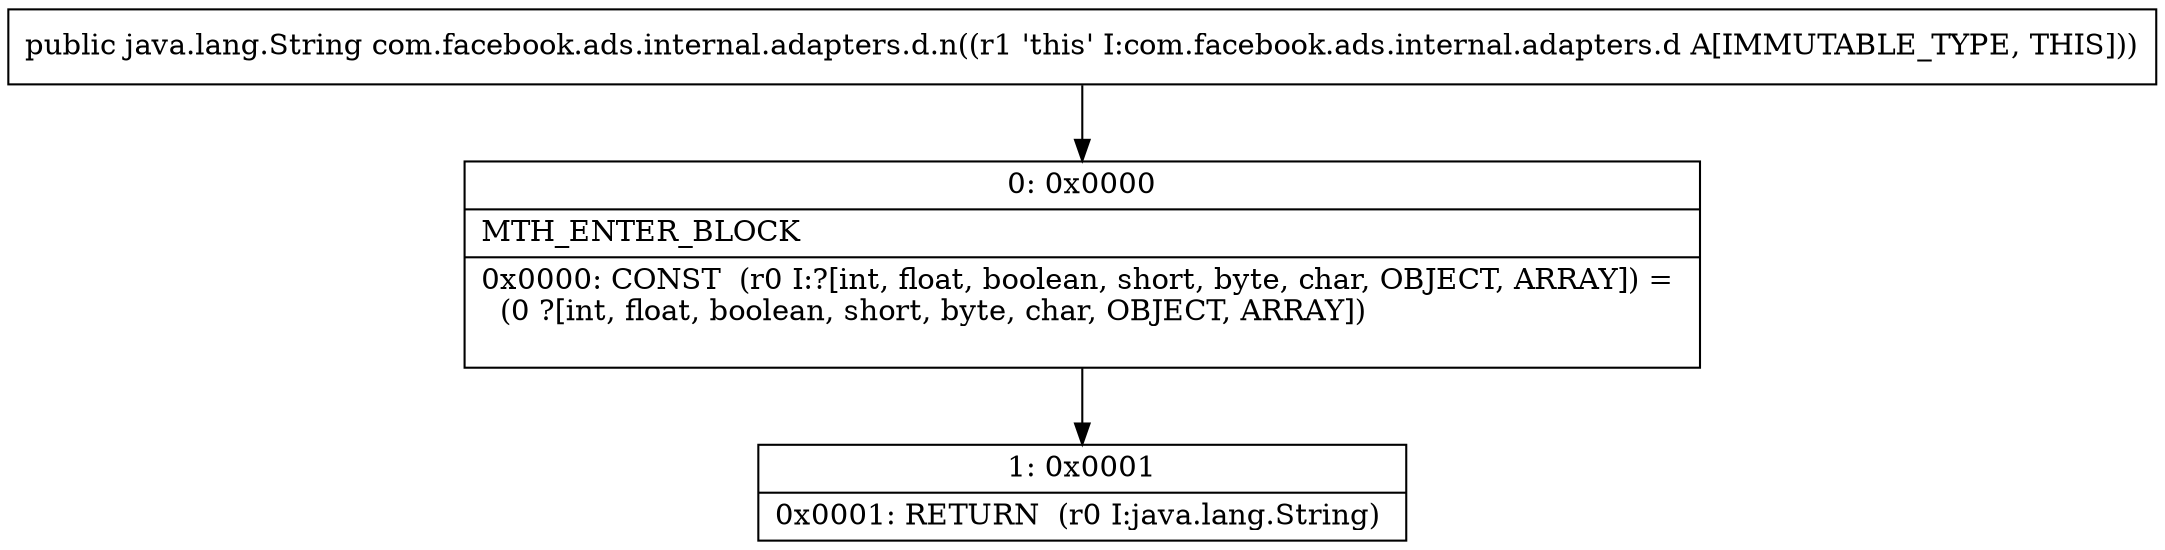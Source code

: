 digraph "CFG forcom.facebook.ads.internal.adapters.d.n()Ljava\/lang\/String;" {
Node_0 [shape=record,label="{0\:\ 0x0000|MTH_ENTER_BLOCK\l|0x0000: CONST  (r0 I:?[int, float, boolean, short, byte, char, OBJECT, ARRAY]) = \l  (0 ?[int, float, boolean, short, byte, char, OBJECT, ARRAY])\l \l}"];
Node_1 [shape=record,label="{1\:\ 0x0001|0x0001: RETURN  (r0 I:java.lang.String) \l}"];
MethodNode[shape=record,label="{public java.lang.String com.facebook.ads.internal.adapters.d.n((r1 'this' I:com.facebook.ads.internal.adapters.d A[IMMUTABLE_TYPE, THIS])) }"];
MethodNode -> Node_0;
Node_0 -> Node_1;
}


